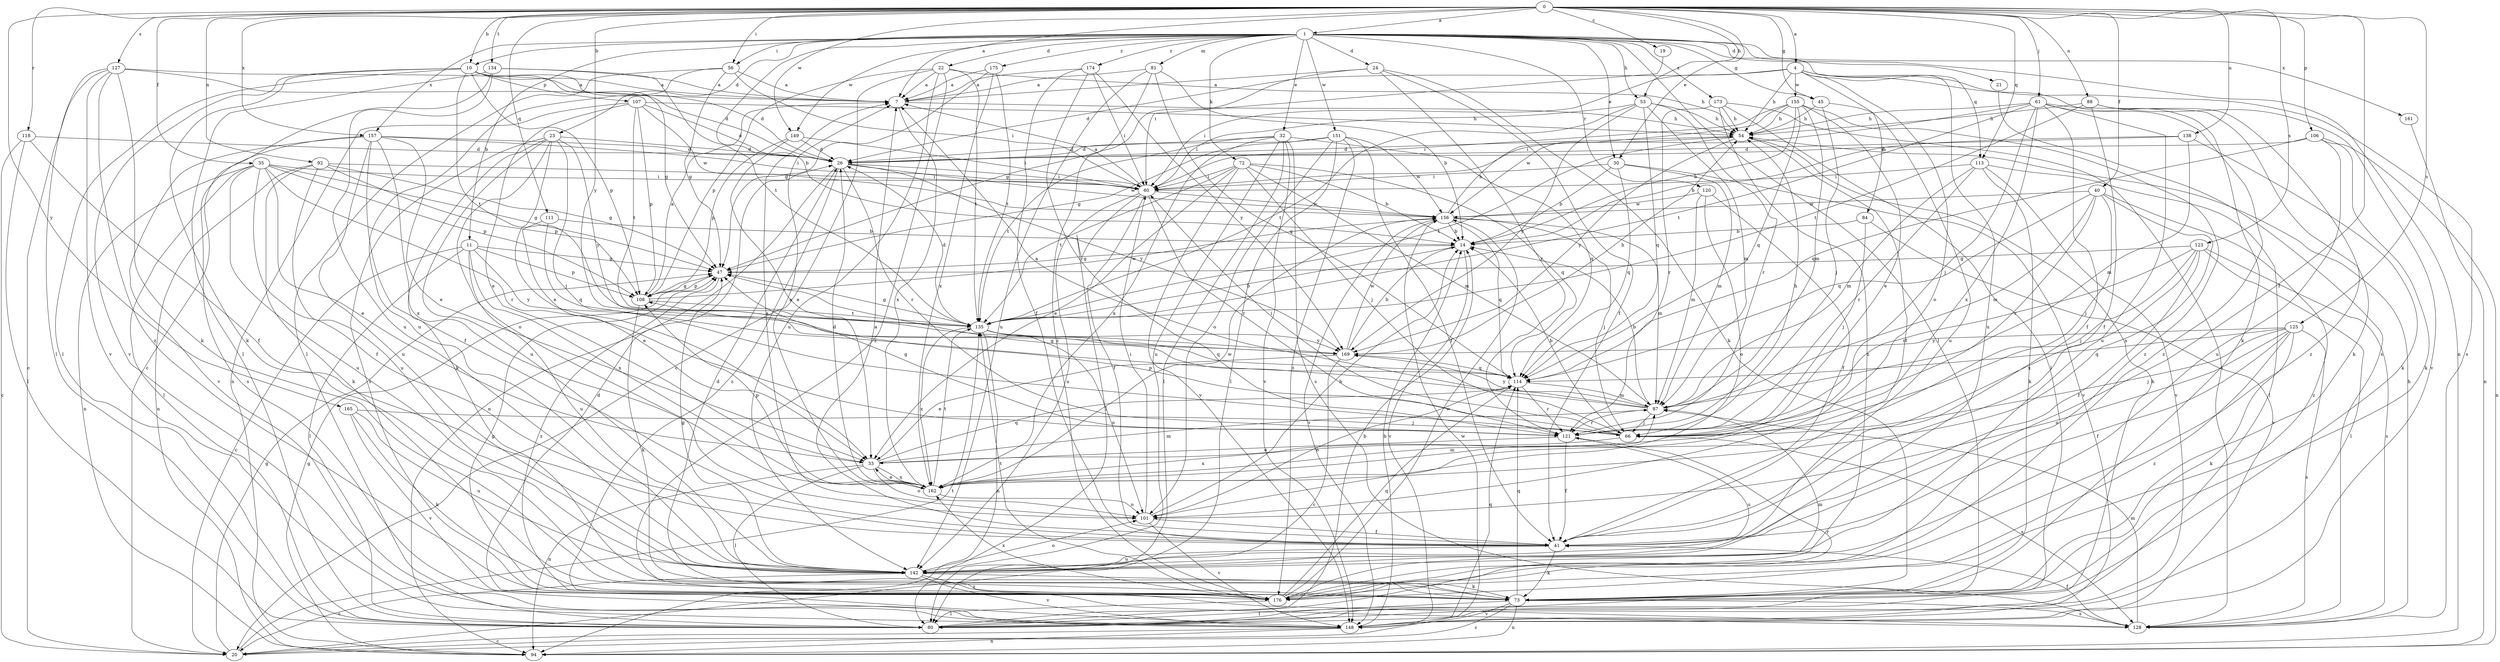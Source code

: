 strict digraph  {
0;
1;
4;
7;
10;
11;
14;
19;
20;
21;
22;
23;
24;
26;
30;
32;
33;
35;
40;
41;
45;
47;
53;
54;
56;
60;
61;
66;
72;
73;
80;
81;
84;
87;
88;
92;
94;
101;
106;
107;
108;
111;
113;
114;
118;
120;
121;
123;
125;
127;
128;
134;
135;
138;
142;
148;
149;
151;
155;
156;
157;
161;
162;
165;
169;
173;
174;
175;
176;
0 -> 1  [label=a];
0 -> 4  [label=a];
0 -> 7  [label=a];
0 -> 10  [label=b];
0 -> 19  [label=c];
0 -> 30  [label=e];
0 -> 35  [label=f];
0 -> 40  [label=f];
0 -> 41  [label=f];
0 -> 45  [label=g];
0 -> 53  [label=h];
0 -> 56  [label=i];
0 -> 61  [label=j];
0 -> 88  [label=n];
0 -> 92  [label=n];
0 -> 106  [label=p];
0 -> 111  [label=q];
0 -> 113  [label=q];
0 -> 118  [label=r];
0 -> 123  [label=s];
0 -> 125  [label=s];
0 -> 127  [label=s];
0 -> 134  [label=t];
0 -> 138  [label=u];
0 -> 149  [label=w];
0 -> 157  [label=x];
0 -> 165  [label=y];
0 -> 169  [label=y];
1 -> 10  [label=b];
1 -> 11  [label=b];
1 -> 21  [label=d];
1 -> 22  [label=d];
1 -> 23  [label=d];
1 -> 24  [label=d];
1 -> 30  [label=e];
1 -> 32  [label=e];
1 -> 45  [label=g];
1 -> 53  [label=h];
1 -> 56  [label=i];
1 -> 72  [label=k];
1 -> 80  [label=l];
1 -> 81  [label=m];
1 -> 94  [label=n];
1 -> 113  [label=q];
1 -> 120  [label=r];
1 -> 135  [label=t];
1 -> 149  [label=w];
1 -> 151  [label=w];
1 -> 157  [label=x];
1 -> 161  [label=x];
1 -> 173  [label=z];
1 -> 174  [label=z];
1 -> 175  [label=z];
4 -> 26  [label=d];
4 -> 54  [label=h];
4 -> 60  [label=i];
4 -> 73  [label=k];
4 -> 84  [label=m];
4 -> 101  [label=o];
4 -> 128  [label=s];
4 -> 142  [label=u];
4 -> 155  [label=w];
7 -> 54  [label=h];
7 -> 162  [label=x];
10 -> 7  [label=a];
10 -> 26  [label=d];
10 -> 47  [label=g];
10 -> 73  [label=k];
10 -> 80  [label=l];
10 -> 107  [label=p];
10 -> 108  [label=p];
10 -> 135  [label=t];
10 -> 148  [label=v];
11 -> 20  [label=c];
11 -> 47  [label=g];
11 -> 80  [label=l];
11 -> 108  [label=p];
11 -> 142  [label=u];
11 -> 162  [label=x];
11 -> 169  [label=y];
14 -> 47  [label=g];
14 -> 148  [label=v];
19 -> 60  [label=i];
20 -> 47  [label=g];
20 -> 135  [label=t];
20 -> 156  [label=w];
21 -> 128  [label=s];
22 -> 7  [label=a];
22 -> 20  [label=c];
22 -> 54  [label=h];
22 -> 108  [label=p];
22 -> 135  [label=t];
22 -> 142  [label=u];
22 -> 176  [label=z];
23 -> 26  [label=d];
23 -> 33  [label=e];
23 -> 66  [label=j];
23 -> 73  [label=k];
23 -> 101  [label=o];
23 -> 128  [label=s];
23 -> 142  [label=u];
23 -> 169  [label=y];
24 -> 7  [label=a];
24 -> 41  [label=f];
24 -> 47  [label=g];
24 -> 73  [label=k];
24 -> 121  [label=r];
26 -> 60  [label=i];
26 -> 94  [label=n];
26 -> 121  [label=r];
26 -> 156  [label=w];
26 -> 169  [label=y];
26 -> 176  [label=z];
30 -> 14  [label=b];
30 -> 60  [label=i];
30 -> 87  [label=m];
30 -> 114  [label=q];
30 -> 148  [label=v];
32 -> 26  [label=d];
32 -> 80  [label=l];
32 -> 114  [label=q];
32 -> 128  [label=s];
32 -> 135  [label=t];
32 -> 142  [label=u];
32 -> 148  [label=v];
32 -> 162  [label=x];
33 -> 80  [label=l];
33 -> 87  [label=m];
33 -> 94  [label=n];
33 -> 101  [label=o];
33 -> 114  [label=q];
33 -> 162  [label=x];
35 -> 33  [label=e];
35 -> 41  [label=f];
35 -> 47  [label=g];
35 -> 60  [label=i];
35 -> 80  [label=l];
35 -> 94  [label=n];
35 -> 108  [label=p];
35 -> 121  [label=r];
35 -> 142  [label=u];
40 -> 66  [label=j];
40 -> 87  [label=m];
40 -> 114  [label=q];
40 -> 121  [label=r];
40 -> 156  [label=w];
40 -> 162  [label=x];
40 -> 176  [label=z];
41 -> 7  [label=a];
41 -> 73  [label=k];
41 -> 142  [label=u];
45 -> 54  [label=h];
45 -> 66  [label=j];
45 -> 142  [label=u];
47 -> 108  [label=p];
47 -> 176  [label=z];
53 -> 54  [label=h];
53 -> 60  [label=i];
53 -> 87  [label=m];
53 -> 114  [label=q];
53 -> 121  [label=r];
53 -> 135  [label=t];
53 -> 169  [label=y];
54 -> 26  [label=d];
54 -> 41  [label=f];
54 -> 135  [label=t];
54 -> 169  [label=y];
56 -> 7  [label=a];
56 -> 47  [label=g];
56 -> 60  [label=i];
56 -> 80  [label=l];
56 -> 142  [label=u];
60 -> 7  [label=a];
60 -> 41  [label=f];
60 -> 80  [label=l];
60 -> 121  [label=r];
60 -> 142  [label=u];
60 -> 156  [label=w];
61 -> 41  [label=f];
61 -> 54  [label=h];
61 -> 60  [label=i];
61 -> 66  [label=j];
61 -> 73  [label=k];
61 -> 135  [label=t];
61 -> 142  [label=u];
61 -> 162  [label=x];
61 -> 176  [label=z];
66 -> 14  [label=b];
66 -> 60  [label=i];
66 -> 108  [label=p];
66 -> 128  [label=s];
66 -> 162  [label=x];
72 -> 14  [label=b];
72 -> 33  [label=e];
72 -> 60  [label=i];
72 -> 66  [label=j];
72 -> 87  [label=m];
72 -> 114  [label=q];
72 -> 135  [label=t];
72 -> 148  [label=v];
73 -> 20  [label=c];
73 -> 26  [label=d];
73 -> 80  [label=l];
73 -> 94  [label=n];
73 -> 114  [label=q];
73 -> 128  [label=s];
73 -> 148  [label=v];
80 -> 14  [label=b];
80 -> 54  [label=h];
80 -> 121  [label=r];
81 -> 7  [label=a];
81 -> 14  [label=b];
81 -> 114  [label=q];
81 -> 142  [label=u];
81 -> 176  [label=z];
84 -> 14  [label=b];
84 -> 66  [label=j];
84 -> 148  [label=v];
87 -> 7  [label=a];
87 -> 14  [label=b];
87 -> 47  [label=g];
87 -> 66  [label=j];
87 -> 121  [label=r];
87 -> 169  [label=y];
88 -> 41  [label=f];
88 -> 54  [label=h];
88 -> 135  [label=t];
88 -> 148  [label=v];
88 -> 176  [label=z];
92 -> 47  [label=g];
92 -> 60  [label=i];
92 -> 73  [label=k];
92 -> 94  [label=n];
92 -> 108  [label=p];
92 -> 142  [label=u];
94 -> 47  [label=g];
101 -> 7  [label=a];
101 -> 14  [label=b];
101 -> 41  [label=f];
101 -> 60  [label=i];
101 -> 148  [label=v];
106 -> 26  [label=d];
106 -> 73  [label=k];
106 -> 94  [label=n];
106 -> 114  [label=q];
106 -> 142  [label=u];
107 -> 26  [label=d];
107 -> 33  [label=e];
107 -> 54  [label=h];
107 -> 94  [label=n];
107 -> 108  [label=p];
107 -> 135  [label=t];
107 -> 156  [label=w];
108 -> 7  [label=a];
108 -> 47  [label=g];
108 -> 73  [label=k];
108 -> 135  [label=t];
108 -> 156  [label=w];
111 -> 14  [label=b];
111 -> 33  [label=e];
111 -> 114  [label=q];
113 -> 60  [label=i];
113 -> 73  [label=k];
113 -> 80  [label=l];
113 -> 87  [label=m];
113 -> 121  [label=r];
113 -> 148  [label=v];
114 -> 87  [label=m];
114 -> 101  [label=o];
114 -> 121  [label=r];
118 -> 20  [label=c];
118 -> 26  [label=d];
118 -> 41  [label=f];
118 -> 80  [label=l];
120 -> 41  [label=f];
120 -> 87  [label=m];
120 -> 101  [label=o];
120 -> 156  [label=w];
121 -> 33  [label=e];
121 -> 41  [label=f];
121 -> 47  [label=g];
121 -> 54  [label=h];
121 -> 142  [label=u];
123 -> 41  [label=f];
123 -> 47  [label=g];
123 -> 66  [label=j];
123 -> 80  [label=l];
123 -> 121  [label=r];
123 -> 128  [label=s];
123 -> 162  [label=x];
125 -> 41  [label=f];
125 -> 66  [label=j];
125 -> 73  [label=k];
125 -> 101  [label=o];
125 -> 114  [label=q];
125 -> 128  [label=s];
125 -> 169  [label=y];
125 -> 176  [label=z];
127 -> 7  [label=a];
127 -> 20  [label=c];
127 -> 26  [label=d];
127 -> 73  [label=k];
127 -> 80  [label=l];
127 -> 148  [label=v];
127 -> 176  [label=z];
128 -> 41  [label=f];
128 -> 54  [label=h];
128 -> 87  [label=m];
134 -> 7  [label=a];
134 -> 14  [label=b];
134 -> 20  [label=c];
134 -> 80  [label=l];
134 -> 142  [label=u];
135 -> 14  [label=b];
135 -> 26  [label=d];
135 -> 47  [label=g];
135 -> 94  [label=n];
135 -> 101  [label=o];
135 -> 114  [label=q];
135 -> 162  [label=x];
135 -> 169  [label=y];
138 -> 14  [label=b];
138 -> 26  [label=d];
138 -> 73  [label=k];
138 -> 87  [label=m];
142 -> 20  [label=c];
142 -> 47  [label=g];
142 -> 73  [label=k];
142 -> 101  [label=o];
142 -> 148  [label=v];
142 -> 176  [label=z];
148 -> 14  [label=b];
148 -> 20  [label=c];
148 -> 26  [label=d];
148 -> 94  [label=n];
148 -> 114  [label=q];
149 -> 26  [label=d];
149 -> 33  [label=e];
149 -> 60  [label=i];
149 -> 108  [label=p];
151 -> 26  [label=d];
151 -> 41  [label=f];
151 -> 47  [label=g];
151 -> 80  [label=l];
151 -> 101  [label=o];
151 -> 156  [label=w];
151 -> 176  [label=z];
155 -> 14  [label=b];
155 -> 33  [label=e];
155 -> 54  [label=h];
155 -> 60  [label=i];
155 -> 87  [label=m];
155 -> 114  [label=q];
155 -> 156  [label=w];
155 -> 176  [label=z];
156 -> 14  [label=b];
156 -> 54  [label=h];
156 -> 66  [label=j];
156 -> 87  [label=m];
156 -> 114  [label=q];
156 -> 148  [label=v];
157 -> 26  [label=d];
157 -> 33  [label=e];
157 -> 41  [label=f];
157 -> 60  [label=i];
157 -> 128  [label=s];
157 -> 142  [label=u];
157 -> 148  [label=v];
157 -> 162  [label=x];
161 -> 94  [label=n];
162 -> 7  [label=a];
162 -> 26  [label=d];
162 -> 33  [label=e];
162 -> 87  [label=m];
162 -> 101  [label=o];
162 -> 108  [label=p];
162 -> 135  [label=t];
162 -> 156  [label=w];
165 -> 66  [label=j];
165 -> 73  [label=k];
165 -> 142  [label=u];
165 -> 148  [label=v];
169 -> 14  [label=b];
169 -> 20  [label=c];
169 -> 33  [label=e];
169 -> 54  [label=h];
169 -> 114  [label=q];
169 -> 156  [label=w];
173 -> 54  [label=h];
173 -> 80  [label=l];
173 -> 121  [label=r];
173 -> 128  [label=s];
173 -> 176  [label=z];
174 -> 7  [label=a];
174 -> 41  [label=f];
174 -> 60  [label=i];
174 -> 121  [label=r];
174 -> 169  [label=y];
175 -> 7  [label=a];
175 -> 47  [label=g];
175 -> 135  [label=t];
175 -> 162  [label=x];
176 -> 47  [label=g];
176 -> 80  [label=l];
176 -> 87  [label=m];
176 -> 114  [label=q];
176 -> 135  [label=t];
176 -> 156  [label=w];
176 -> 162  [label=x];
}
